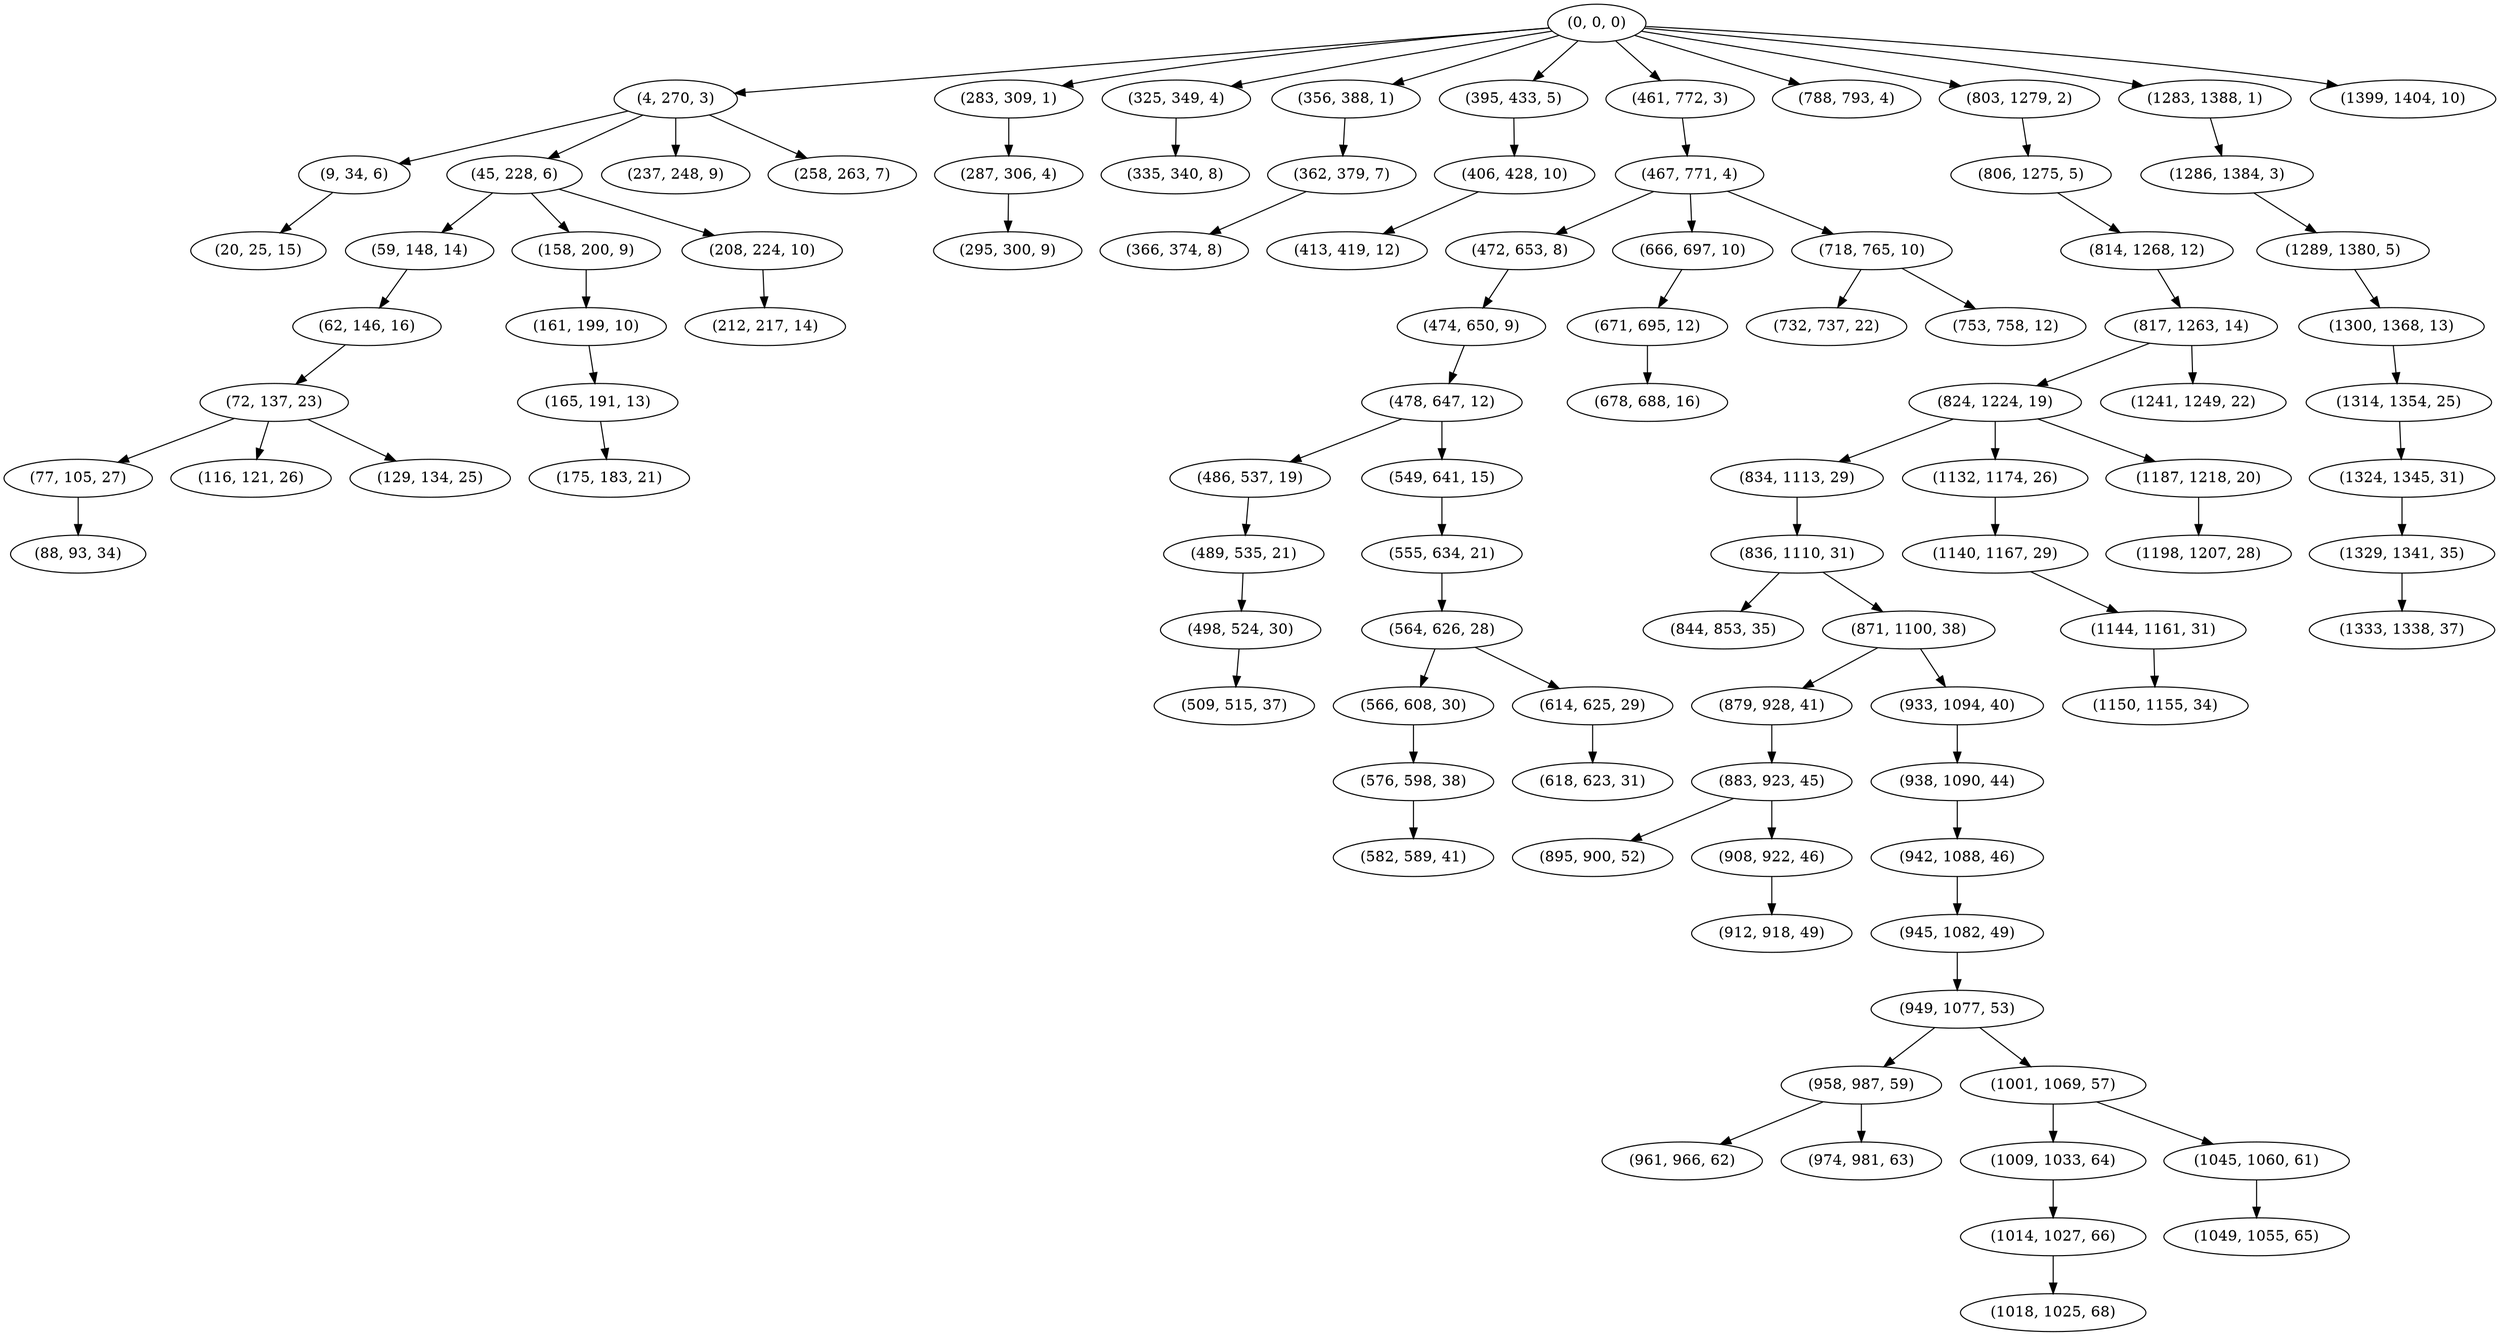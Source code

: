 digraph tree {
    "(0, 0, 0)";
    "(4, 270, 3)";
    "(9, 34, 6)";
    "(20, 25, 15)";
    "(45, 228, 6)";
    "(59, 148, 14)";
    "(62, 146, 16)";
    "(72, 137, 23)";
    "(77, 105, 27)";
    "(88, 93, 34)";
    "(116, 121, 26)";
    "(129, 134, 25)";
    "(158, 200, 9)";
    "(161, 199, 10)";
    "(165, 191, 13)";
    "(175, 183, 21)";
    "(208, 224, 10)";
    "(212, 217, 14)";
    "(237, 248, 9)";
    "(258, 263, 7)";
    "(283, 309, 1)";
    "(287, 306, 4)";
    "(295, 300, 9)";
    "(325, 349, 4)";
    "(335, 340, 8)";
    "(356, 388, 1)";
    "(362, 379, 7)";
    "(366, 374, 8)";
    "(395, 433, 5)";
    "(406, 428, 10)";
    "(413, 419, 12)";
    "(461, 772, 3)";
    "(467, 771, 4)";
    "(472, 653, 8)";
    "(474, 650, 9)";
    "(478, 647, 12)";
    "(486, 537, 19)";
    "(489, 535, 21)";
    "(498, 524, 30)";
    "(509, 515, 37)";
    "(549, 641, 15)";
    "(555, 634, 21)";
    "(564, 626, 28)";
    "(566, 608, 30)";
    "(576, 598, 38)";
    "(582, 589, 41)";
    "(614, 625, 29)";
    "(618, 623, 31)";
    "(666, 697, 10)";
    "(671, 695, 12)";
    "(678, 688, 16)";
    "(718, 765, 10)";
    "(732, 737, 22)";
    "(753, 758, 12)";
    "(788, 793, 4)";
    "(803, 1279, 2)";
    "(806, 1275, 5)";
    "(814, 1268, 12)";
    "(817, 1263, 14)";
    "(824, 1224, 19)";
    "(834, 1113, 29)";
    "(836, 1110, 31)";
    "(844, 853, 35)";
    "(871, 1100, 38)";
    "(879, 928, 41)";
    "(883, 923, 45)";
    "(895, 900, 52)";
    "(908, 922, 46)";
    "(912, 918, 49)";
    "(933, 1094, 40)";
    "(938, 1090, 44)";
    "(942, 1088, 46)";
    "(945, 1082, 49)";
    "(949, 1077, 53)";
    "(958, 987, 59)";
    "(961, 966, 62)";
    "(974, 981, 63)";
    "(1001, 1069, 57)";
    "(1009, 1033, 64)";
    "(1014, 1027, 66)";
    "(1018, 1025, 68)";
    "(1045, 1060, 61)";
    "(1049, 1055, 65)";
    "(1132, 1174, 26)";
    "(1140, 1167, 29)";
    "(1144, 1161, 31)";
    "(1150, 1155, 34)";
    "(1187, 1218, 20)";
    "(1198, 1207, 28)";
    "(1241, 1249, 22)";
    "(1283, 1388, 1)";
    "(1286, 1384, 3)";
    "(1289, 1380, 5)";
    "(1300, 1368, 13)";
    "(1314, 1354, 25)";
    "(1324, 1345, 31)";
    "(1329, 1341, 35)";
    "(1333, 1338, 37)";
    "(1399, 1404, 10)";
    "(0, 0, 0)" -> "(4, 270, 3)";
    "(0, 0, 0)" -> "(283, 309, 1)";
    "(0, 0, 0)" -> "(325, 349, 4)";
    "(0, 0, 0)" -> "(356, 388, 1)";
    "(0, 0, 0)" -> "(395, 433, 5)";
    "(0, 0, 0)" -> "(461, 772, 3)";
    "(0, 0, 0)" -> "(788, 793, 4)";
    "(0, 0, 0)" -> "(803, 1279, 2)";
    "(0, 0, 0)" -> "(1283, 1388, 1)";
    "(0, 0, 0)" -> "(1399, 1404, 10)";
    "(4, 270, 3)" -> "(9, 34, 6)";
    "(4, 270, 3)" -> "(45, 228, 6)";
    "(4, 270, 3)" -> "(237, 248, 9)";
    "(4, 270, 3)" -> "(258, 263, 7)";
    "(9, 34, 6)" -> "(20, 25, 15)";
    "(45, 228, 6)" -> "(59, 148, 14)";
    "(45, 228, 6)" -> "(158, 200, 9)";
    "(45, 228, 6)" -> "(208, 224, 10)";
    "(59, 148, 14)" -> "(62, 146, 16)";
    "(62, 146, 16)" -> "(72, 137, 23)";
    "(72, 137, 23)" -> "(77, 105, 27)";
    "(72, 137, 23)" -> "(116, 121, 26)";
    "(72, 137, 23)" -> "(129, 134, 25)";
    "(77, 105, 27)" -> "(88, 93, 34)";
    "(158, 200, 9)" -> "(161, 199, 10)";
    "(161, 199, 10)" -> "(165, 191, 13)";
    "(165, 191, 13)" -> "(175, 183, 21)";
    "(208, 224, 10)" -> "(212, 217, 14)";
    "(283, 309, 1)" -> "(287, 306, 4)";
    "(287, 306, 4)" -> "(295, 300, 9)";
    "(325, 349, 4)" -> "(335, 340, 8)";
    "(356, 388, 1)" -> "(362, 379, 7)";
    "(362, 379, 7)" -> "(366, 374, 8)";
    "(395, 433, 5)" -> "(406, 428, 10)";
    "(406, 428, 10)" -> "(413, 419, 12)";
    "(461, 772, 3)" -> "(467, 771, 4)";
    "(467, 771, 4)" -> "(472, 653, 8)";
    "(467, 771, 4)" -> "(666, 697, 10)";
    "(467, 771, 4)" -> "(718, 765, 10)";
    "(472, 653, 8)" -> "(474, 650, 9)";
    "(474, 650, 9)" -> "(478, 647, 12)";
    "(478, 647, 12)" -> "(486, 537, 19)";
    "(478, 647, 12)" -> "(549, 641, 15)";
    "(486, 537, 19)" -> "(489, 535, 21)";
    "(489, 535, 21)" -> "(498, 524, 30)";
    "(498, 524, 30)" -> "(509, 515, 37)";
    "(549, 641, 15)" -> "(555, 634, 21)";
    "(555, 634, 21)" -> "(564, 626, 28)";
    "(564, 626, 28)" -> "(566, 608, 30)";
    "(564, 626, 28)" -> "(614, 625, 29)";
    "(566, 608, 30)" -> "(576, 598, 38)";
    "(576, 598, 38)" -> "(582, 589, 41)";
    "(614, 625, 29)" -> "(618, 623, 31)";
    "(666, 697, 10)" -> "(671, 695, 12)";
    "(671, 695, 12)" -> "(678, 688, 16)";
    "(718, 765, 10)" -> "(732, 737, 22)";
    "(718, 765, 10)" -> "(753, 758, 12)";
    "(803, 1279, 2)" -> "(806, 1275, 5)";
    "(806, 1275, 5)" -> "(814, 1268, 12)";
    "(814, 1268, 12)" -> "(817, 1263, 14)";
    "(817, 1263, 14)" -> "(824, 1224, 19)";
    "(817, 1263, 14)" -> "(1241, 1249, 22)";
    "(824, 1224, 19)" -> "(834, 1113, 29)";
    "(824, 1224, 19)" -> "(1132, 1174, 26)";
    "(824, 1224, 19)" -> "(1187, 1218, 20)";
    "(834, 1113, 29)" -> "(836, 1110, 31)";
    "(836, 1110, 31)" -> "(844, 853, 35)";
    "(836, 1110, 31)" -> "(871, 1100, 38)";
    "(871, 1100, 38)" -> "(879, 928, 41)";
    "(871, 1100, 38)" -> "(933, 1094, 40)";
    "(879, 928, 41)" -> "(883, 923, 45)";
    "(883, 923, 45)" -> "(895, 900, 52)";
    "(883, 923, 45)" -> "(908, 922, 46)";
    "(908, 922, 46)" -> "(912, 918, 49)";
    "(933, 1094, 40)" -> "(938, 1090, 44)";
    "(938, 1090, 44)" -> "(942, 1088, 46)";
    "(942, 1088, 46)" -> "(945, 1082, 49)";
    "(945, 1082, 49)" -> "(949, 1077, 53)";
    "(949, 1077, 53)" -> "(958, 987, 59)";
    "(949, 1077, 53)" -> "(1001, 1069, 57)";
    "(958, 987, 59)" -> "(961, 966, 62)";
    "(958, 987, 59)" -> "(974, 981, 63)";
    "(1001, 1069, 57)" -> "(1009, 1033, 64)";
    "(1001, 1069, 57)" -> "(1045, 1060, 61)";
    "(1009, 1033, 64)" -> "(1014, 1027, 66)";
    "(1014, 1027, 66)" -> "(1018, 1025, 68)";
    "(1045, 1060, 61)" -> "(1049, 1055, 65)";
    "(1132, 1174, 26)" -> "(1140, 1167, 29)";
    "(1140, 1167, 29)" -> "(1144, 1161, 31)";
    "(1144, 1161, 31)" -> "(1150, 1155, 34)";
    "(1187, 1218, 20)" -> "(1198, 1207, 28)";
    "(1283, 1388, 1)" -> "(1286, 1384, 3)";
    "(1286, 1384, 3)" -> "(1289, 1380, 5)";
    "(1289, 1380, 5)" -> "(1300, 1368, 13)";
    "(1300, 1368, 13)" -> "(1314, 1354, 25)";
    "(1314, 1354, 25)" -> "(1324, 1345, 31)";
    "(1324, 1345, 31)" -> "(1329, 1341, 35)";
    "(1329, 1341, 35)" -> "(1333, 1338, 37)";
}

